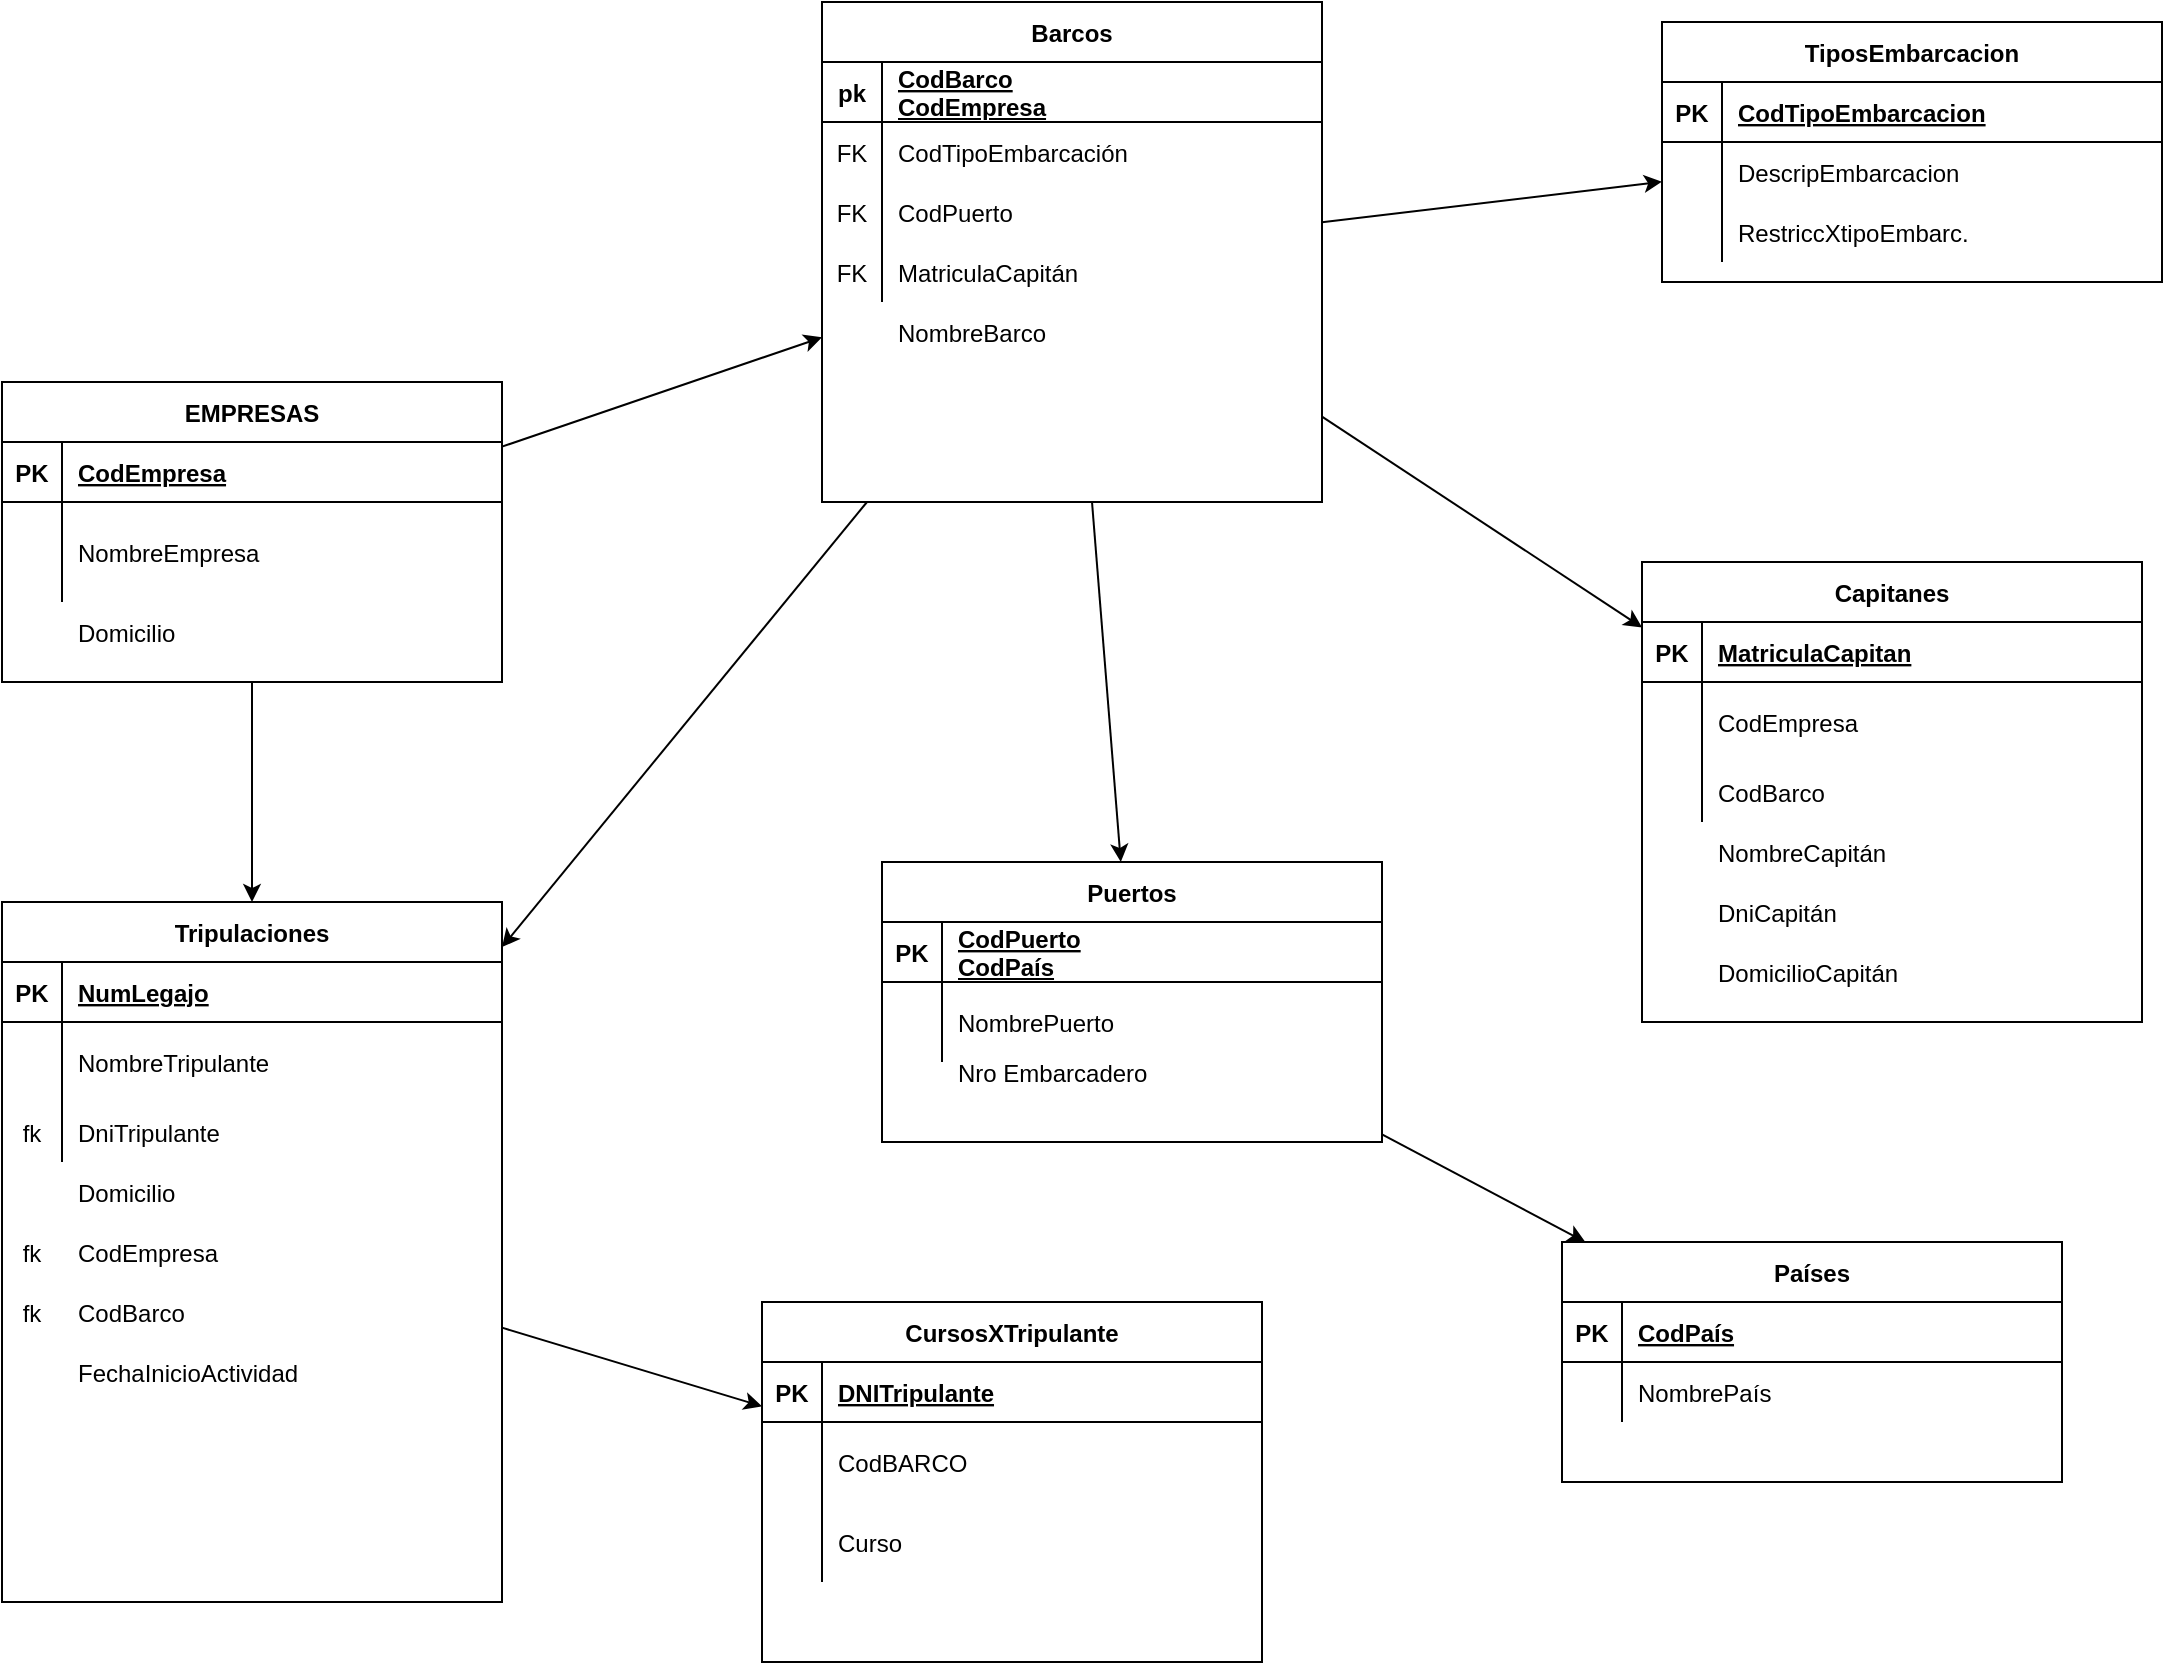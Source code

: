 <mxfile version="14.6.0" type="github">
  <diagram id="R2lEEEUBdFMjLlhIrx00" name="Page-1">
    <mxGraphModel dx="1279" dy="891" grid="1" gridSize="10" guides="1" tooltips="1" connect="1" arrows="1" fold="1" page="1" pageScale="1" pageWidth="850" pageHeight="1100" math="0" shadow="0" extFonts="Permanent Marker^https://fonts.googleapis.com/css?family=Permanent+Marker">
      <root>
        <mxCell id="0" />
        <mxCell id="1" parent="0" />
        <mxCell id="C-vyLk0tnHw3VtMMgP7b-2" value="Barcos" style="shape=table;startSize=30;container=1;collapsible=1;childLayout=tableLayout;fixedRows=1;rowLines=0;fontStyle=1;align=center;resizeLast=1;" parent="1" vertex="1">
          <mxGeometry x="500" width="250" height="250" as="geometry" />
        </mxCell>
        <mxCell id="C-vyLk0tnHw3VtMMgP7b-3" value="" style="shape=partialRectangle;collapsible=0;dropTarget=0;pointerEvents=0;fillColor=none;points=[[0,0.5],[1,0.5]];portConstraint=eastwest;top=0;left=0;right=0;bottom=1;" parent="C-vyLk0tnHw3VtMMgP7b-2" vertex="1">
          <mxGeometry y="30" width="250" height="30" as="geometry" />
        </mxCell>
        <mxCell id="C-vyLk0tnHw3VtMMgP7b-4" value="pk" style="shape=partialRectangle;overflow=hidden;connectable=0;fillColor=none;top=0;left=0;bottom=0;right=0;fontStyle=1;" parent="C-vyLk0tnHw3VtMMgP7b-3" vertex="1">
          <mxGeometry width="30" height="30" as="geometry" />
        </mxCell>
        <mxCell id="C-vyLk0tnHw3VtMMgP7b-5" value="CodBarco&#xa;CodEmpresa" style="shape=partialRectangle;overflow=hidden;connectable=0;fillColor=none;top=0;left=0;bottom=0;right=0;align=left;spacingLeft=6;fontStyle=5;" parent="C-vyLk0tnHw3VtMMgP7b-3" vertex="1">
          <mxGeometry x="30" width="220" height="30" as="geometry" />
        </mxCell>
        <mxCell id="C-vyLk0tnHw3VtMMgP7b-6" value="" style="shape=partialRectangle;collapsible=0;dropTarget=0;pointerEvents=0;fillColor=none;points=[[0,0.5],[1,0.5]];portConstraint=eastwest;top=0;left=0;right=0;bottom=0;" parent="C-vyLk0tnHw3VtMMgP7b-2" vertex="1">
          <mxGeometry y="60" width="250" height="30" as="geometry" />
        </mxCell>
        <mxCell id="C-vyLk0tnHw3VtMMgP7b-7" value="FK" style="shape=partialRectangle;overflow=hidden;connectable=0;fillColor=none;top=0;left=0;bottom=0;right=0;" parent="C-vyLk0tnHw3VtMMgP7b-6" vertex="1">
          <mxGeometry width="30" height="30" as="geometry" />
        </mxCell>
        <mxCell id="C-vyLk0tnHw3VtMMgP7b-8" value="CodTipoEmbarcación" style="shape=partialRectangle;overflow=hidden;connectable=0;fillColor=none;top=0;left=0;bottom=0;right=0;align=left;spacingLeft=6;" parent="C-vyLk0tnHw3VtMMgP7b-6" vertex="1">
          <mxGeometry x="30" width="220" height="30" as="geometry" />
        </mxCell>
        <mxCell id="C-vyLk0tnHw3VtMMgP7b-9" value="" style="shape=partialRectangle;collapsible=0;dropTarget=0;pointerEvents=0;fillColor=none;points=[[0,0.5],[1,0.5]];portConstraint=eastwest;top=0;left=0;right=0;bottom=0;" parent="C-vyLk0tnHw3VtMMgP7b-2" vertex="1">
          <mxGeometry y="90" width="250" height="30" as="geometry" />
        </mxCell>
        <mxCell id="C-vyLk0tnHw3VtMMgP7b-10" value="FK" style="shape=partialRectangle;overflow=hidden;connectable=0;fillColor=none;top=0;left=0;bottom=0;right=0;" parent="C-vyLk0tnHw3VtMMgP7b-9" vertex="1">
          <mxGeometry width="30" height="30" as="geometry" />
        </mxCell>
        <mxCell id="C-vyLk0tnHw3VtMMgP7b-11" value="CodPuerto" style="shape=partialRectangle;overflow=hidden;connectable=0;fillColor=none;top=0;left=0;bottom=0;right=0;align=left;spacingLeft=6;" parent="C-vyLk0tnHw3VtMMgP7b-9" vertex="1">
          <mxGeometry x="30" width="220" height="30" as="geometry" />
        </mxCell>
        <mxCell id="wZQ4Hzn-mDqNqTVkrG2B-125" value="" style="shape=partialRectangle;collapsible=0;dropTarget=0;pointerEvents=0;fillColor=none;points=[[0,0.5],[1,0.5]];portConstraint=eastwest;top=0;left=0;right=0;bottom=0;" vertex="1" parent="C-vyLk0tnHw3VtMMgP7b-2">
          <mxGeometry y="120" width="250" height="30" as="geometry" />
        </mxCell>
        <mxCell id="wZQ4Hzn-mDqNqTVkrG2B-126" value="FK" style="shape=partialRectangle;overflow=hidden;connectable=0;fillColor=none;top=0;left=0;bottom=0;right=0;" vertex="1" parent="wZQ4Hzn-mDqNqTVkrG2B-125">
          <mxGeometry width="30" height="30" as="geometry" />
        </mxCell>
        <mxCell id="wZQ4Hzn-mDqNqTVkrG2B-127" value="MatriculaCapitán" style="shape=partialRectangle;overflow=hidden;connectable=0;fillColor=none;top=0;left=0;bottom=0;right=0;align=left;spacingLeft=6;" vertex="1" parent="wZQ4Hzn-mDqNqTVkrG2B-125">
          <mxGeometry x="30" width="220" height="30" as="geometry" />
        </mxCell>
        <mxCell id="C-vyLk0tnHw3VtMMgP7b-13" value="TiposEmbarcacion" style="shape=table;startSize=30;container=1;collapsible=1;childLayout=tableLayout;fixedRows=1;rowLines=0;fontStyle=1;align=center;resizeLast=1;" parent="1" vertex="1">
          <mxGeometry x="920" y="10" width="250" height="130" as="geometry" />
        </mxCell>
        <mxCell id="C-vyLk0tnHw3VtMMgP7b-14" value="" style="shape=partialRectangle;collapsible=0;dropTarget=0;pointerEvents=0;fillColor=none;points=[[0,0.5],[1,0.5]];portConstraint=eastwest;top=0;left=0;right=0;bottom=1;" parent="C-vyLk0tnHw3VtMMgP7b-13" vertex="1">
          <mxGeometry y="30" width="250" height="30" as="geometry" />
        </mxCell>
        <mxCell id="C-vyLk0tnHw3VtMMgP7b-15" value="PK" style="shape=partialRectangle;overflow=hidden;connectable=0;fillColor=none;top=0;left=0;bottom=0;right=0;fontStyle=1;" parent="C-vyLk0tnHw3VtMMgP7b-14" vertex="1">
          <mxGeometry width="30" height="30" as="geometry" />
        </mxCell>
        <mxCell id="C-vyLk0tnHw3VtMMgP7b-16" value="CodTipoEmbarcacion" style="shape=partialRectangle;overflow=hidden;connectable=0;fillColor=none;top=0;left=0;bottom=0;right=0;align=left;spacingLeft=6;fontStyle=5;" parent="C-vyLk0tnHw3VtMMgP7b-14" vertex="1">
          <mxGeometry x="30" width="220" height="30" as="geometry" />
        </mxCell>
        <mxCell id="C-vyLk0tnHw3VtMMgP7b-17" value="" style="shape=partialRectangle;collapsible=0;dropTarget=0;pointerEvents=0;fillColor=none;points=[[0,0.5],[1,0.5]];portConstraint=eastwest;top=0;left=0;right=0;bottom=0;" parent="C-vyLk0tnHw3VtMMgP7b-13" vertex="1">
          <mxGeometry y="60" width="250" height="30" as="geometry" />
        </mxCell>
        <mxCell id="C-vyLk0tnHw3VtMMgP7b-18" value="" style="shape=partialRectangle;overflow=hidden;connectable=0;fillColor=none;top=0;left=0;bottom=0;right=0;" parent="C-vyLk0tnHw3VtMMgP7b-17" vertex="1">
          <mxGeometry width="30" height="30" as="geometry" />
        </mxCell>
        <mxCell id="C-vyLk0tnHw3VtMMgP7b-19" value="DescripEmbarcacion" style="shape=partialRectangle;overflow=hidden;connectable=0;fillColor=none;top=0;left=0;bottom=0;right=0;align=left;spacingLeft=6;" parent="C-vyLk0tnHw3VtMMgP7b-17" vertex="1">
          <mxGeometry x="30" width="220" height="30" as="geometry" />
        </mxCell>
        <mxCell id="C-vyLk0tnHw3VtMMgP7b-20" value="" style="shape=partialRectangle;collapsible=0;dropTarget=0;pointerEvents=0;fillColor=none;points=[[0,0.5],[1,0.5]];portConstraint=eastwest;top=0;left=0;right=0;bottom=0;" parent="C-vyLk0tnHw3VtMMgP7b-13" vertex="1">
          <mxGeometry y="90" width="250" height="30" as="geometry" />
        </mxCell>
        <mxCell id="C-vyLk0tnHw3VtMMgP7b-21" value="" style="shape=partialRectangle;overflow=hidden;connectable=0;fillColor=none;top=0;left=0;bottom=0;right=0;" parent="C-vyLk0tnHw3VtMMgP7b-20" vertex="1">
          <mxGeometry width="30" height="30" as="geometry" />
        </mxCell>
        <mxCell id="C-vyLk0tnHw3VtMMgP7b-22" value="RestriccXtipoEmbarc." style="shape=partialRectangle;overflow=hidden;connectable=0;fillColor=none;top=0;left=0;bottom=0;right=0;align=left;spacingLeft=6;" parent="C-vyLk0tnHw3VtMMgP7b-20" vertex="1">
          <mxGeometry x="30" width="220" height="30" as="geometry" />
        </mxCell>
        <mxCell id="C-vyLk0tnHw3VtMMgP7b-23" value="EMPRESAS" style="shape=table;startSize=30;container=1;collapsible=1;childLayout=tableLayout;fixedRows=1;rowLines=0;fontStyle=1;align=center;resizeLast=1;" parent="1" vertex="1">
          <mxGeometry x="90" y="190" width="250" height="150" as="geometry" />
        </mxCell>
        <mxCell id="C-vyLk0tnHw3VtMMgP7b-24" value="" style="shape=partialRectangle;collapsible=0;dropTarget=0;pointerEvents=0;fillColor=none;points=[[0,0.5],[1,0.5]];portConstraint=eastwest;top=0;left=0;right=0;bottom=1;" parent="C-vyLk0tnHw3VtMMgP7b-23" vertex="1">
          <mxGeometry y="30" width="250" height="30" as="geometry" />
        </mxCell>
        <mxCell id="C-vyLk0tnHw3VtMMgP7b-25" value="PK" style="shape=partialRectangle;overflow=hidden;connectable=0;fillColor=none;top=0;left=0;bottom=0;right=0;fontStyle=1;" parent="C-vyLk0tnHw3VtMMgP7b-24" vertex="1">
          <mxGeometry width="30" height="30" as="geometry" />
        </mxCell>
        <mxCell id="C-vyLk0tnHw3VtMMgP7b-26" value="CodEmpresa" style="shape=partialRectangle;overflow=hidden;connectable=0;fillColor=none;top=0;left=0;bottom=0;right=0;align=left;spacingLeft=6;fontStyle=5;" parent="C-vyLk0tnHw3VtMMgP7b-24" vertex="1">
          <mxGeometry x="30" width="220" height="30" as="geometry" />
        </mxCell>
        <mxCell id="C-vyLk0tnHw3VtMMgP7b-27" value="" style="shape=partialRectangle;collapsible=0;dropTarget=0;pointerEvents=0;fillColor=none;points=[[0,0.5],[1,0.5]];portConstraint=eastwest;top=0;left=0;right=0;bottom=0;" parent="C-vyLk0tnHw3VtMMgP7b-23" vertex="1">
          <mxGeometry y="60" width="250" height="50" as="geometry" />
        </mxCell>
        <mxCell id="C-vyLk0tnHw3VtMMgP7b-28" value="" style="shape=partialRectangle;overflow=hidden;connectable=0;fillColor=none;top=0;left=0;bottom=0;right=0;" parent="C-vyLk0tnHw3VtMMgP7b-27" vertex="1">
          <mxGeometry width="30" height="50" as="geometry" />
        </mxCell>
        <mxCell id="C-vyLk0tnHw3VtMMgP7b-29" value="NombreEmpresa" style="shape=partialRectangle;overflow=hidden;connectable=0;fillColor=none;top=0;left=0;bottom=0;right=0;align=left;spacingLeft=6;" parent="C-vyLk0tnHw3VtMMgP7b-27" vertex="1">
          <mxGeometry x="30" width="220" height="50" as="geometry" />
        </mxCell>
        <mxCell id="wZQ4Hzn-mDqNqTVkrG2B-1" value="Domicilio" style="shape=partialRectangle;overflow=hidden;connectable=0;fillColor=none;top=0;left=0;bottom=0;right=0;align=left;spacingLeft=6;" vertex="1" parent="1">
          <mxGeometry x="120" y="290" width="220" height="50" as="geometry" />
        </mxCell>
        <mxCell id="wZQ4Hzn-mDqNqTVkrG2B-12" value="NombreBarco" style="shape=partialRectangle;overflow=hidden;connectable=0;fillColor=none;top=0;left=0;bottom=0;right=0;align=left;spacingLeft=6;" vertex="1" parent="1">
          <mxGeometry x="530" y="150" width="220" height="30" as="geometry" />
        </mxCell>
        <object label="Tripulaciones" Domicilio="" CodEmpresa="" CodBarco="" FechaInicioActividad="" id="wZQ4Hzn-mDqNqTVkrG2B-13">
          <mxCell style="shape=table;startSize=30;container=1;collapsible=1;childLayout=tableLayout;fixedRows=1;rowLines=0;fontStyle=1;align=center;resizeLast=1;" vertex="1" parent="1">
            <mxGeometry x="90" y="450" width="250" height="350" as="geometry" />
          </mxCell>
        </object>
        <mxCell id="wZQ4Hzn-mDqNqTVkrG2B-14" value="" style="shape=partialRectangle;collapsible=0;dropTarget=0;pointerEvents=0;fillColor=none;points=[[0,0.5],[1,0.5]];portConstraint=eastwest;top=0;left=0;right=0;bottom=1;" vertex="1" parent="wZQ4Hzn-mDqNqTVkrG2B-13">
          <mxGeometry y="30" width="250" height="30" as="geometry" />
        </mxCell>
        <mxCell id="wZQ4Hzn-mDqNqTVkrG2B-15" value="PK" style="shape=partialRectangle;overflow=hidden;connectable=0;fillColor=none;top=0;left=0;bottom=0;right=0;fontStyle=1;" vertex="1" parent="wZQ4Hzn-mDqNqTVkrG2B-14">
          <mxGeometry width="30" height="30" as="geometry" />
        </mxCell>
        <mxCell id="wZQ4Hzn-mDqNqTVkrG2B-16" value="NumLegajo" style="shape=partialRectangle;overflow=hidden;connectable=0;fillColor=none;top=0;left=0;bottom=0;right=0;align=left;spacingLeft=6;fontStyle=5;" vertex="1" parent="wZQ4Hzn-mDqNqTVkrG2B-14">
          <mxGeometry x="30" width="220" height="30" as="geometry" />
        </mxCell>
        <mxCell id="wZQ4Hzn-mDqNqTVkrG2B-17" value="" style="shape=partialRectangle;collapsible=0;dropTarget=0;pointerEvents=0;fillColor=none;points=[[0,0.5],[1,0.5]];portConstraint=eastwest;top=0;left=0;right=0;bottom=0;" vertex="1" parent="wZQ4Hzn-mDqNqTVkrG2B-13">
          <mxGeometry y="60" width="250" height="40" as="geometry" />
        </mxCell>
        <mxCell id="wZQ4Hzn-mDqNqTVkrG2B-18" value="" style="shape=partialRectangle;overflow=hidden;connectable=0;fillColor=none;top=0;left=0;bottom=0;right=0;" vertex="1" parent="wZQ4Hzn-mDqNqTVkrG2B-17">
          <mxGeometry width="30" height="40" as="geometry" />
        </mxCell>
        <mxCell id="wZQ4Hzn-mDqNqTVkrG2B-19" value="NombreTripulante" style="shape=partialRectangle;overflow=hidden;connectable=0;fillColor=none;top=0;left=0;bottom=0;right=0;align=left;spacingLeft=6;" vertex="1" parent="wZQ4Hzn-mDqNqTVkrG2B-17">
          <mxGeometry x="30" width="220" height="40" as="geometry" />
        </mxCell>
        <mxCell id="wZQ4Hzn-mDqNqTVkrG2B-20" value="" style="shape=partialRectangle;collapsible=0;dropTarget=0;pointerEvents=0;fillColor=none;points=[[0,0.5],[1,0.5]];portConstraint=eastwest;top=0;left=0;right=0;bottom=0;" vertex="1" parent="wZQ4Hzn-mDqNqTVkrG2B-13">
          <mxGeometry y="100" width="250" height="30" as="geometry" />
        </mxCell>
        <mxCell id="wZQ4Hzn-mDqNqTVkrG2B-21" value="fk" style="shape=partialRectangle;overflow=hidden;connectable=0;fillColor=none;top=0;left=0;bottom=0;right=0;" vertex="1" parent="wZQ4Hzn-mDqNqTVkrG2B-20">
          <mxGeometry width="30" height="30" as="geometry" />
        </mxCell>
        <mxCell id="wZQ4Hzn-mDqNqTVkrG2B-22" value="DniTripulante" style="shape=partialRectangle;overflow=hidden;connectable=0;fillColor=none;top=0;left=0;bottom=0;right=0;align=left;spacingLeft=6;" vertex="1" parent="wZQ4Hzn-mDqNqTVkrG2B-20">
          <mxGeometry x="30" width="220" height="30" as="geometry" />
        </mxCell>
        <mxCell id="wZQ4Hzn-mDqNqTVkrG2B-39" value="" style="shape=partialRectangle;collapsible=0;dropTarget=0;pointerEvents=0;fillColor=none;points=[[0,0.5],[1,0.5]];portConstraint=eastwest;top=0;left=0;right=0;bottom=0;" vertex="1" parent="1">
          <mxGeometry x="90" y="580" width="250" height="30" as="geometry" />
        </mxCell>
        <mxCell id="wZQ4Hzn-mDqNqTVkrG2B-40" value="" style="shape=partialRectangle;overflow=hidden;connectable=0;fillColor=none;top=0;left=0;bottom=0;right=0;" vertex="1" parent="wZQ4Hzn-mDqNqTVkrG2B-39">
          <mxGeometry width="30" height="30" as="geometry" />
        </mxCell>
        <mxCell id="wZQ4Hzn-mDqNqTVkrG2B-41" value="Domicilio" style="shape=partialRectangle;overflow=hidden;connectable=0;fillColor=none;top=0;left=0;bottom=0;right=0;align=left;spacingLeft=6;" vertex="1" parent="wZQ4Hzn-mDqNqTVkrG2B-39">
          <mxGeometry x="30" width="220" height="30" as="geometry" />
        </mxCell>
        <mxCell id="wZQ4Hzn-mDqNqTVkrG2B-42" value="" style="shape=partialRectangle;collapsible=0;dropTarget=0;pointerEvents=0;fillColor=none;points=[[0,0.5],[1,0.5]];portConstraint=eastwest;top=0;left=0;right=0;bottom=0;" vertex="1" parent="1">
          <mxGeometry x="90" y="610" width="250" height="30" as="geometry" />
        </mxCell>
        <mxCell id="wZQ4Hzn-mDqNqTVkrG2B-43" value="fk" style="shape=partialRectangle;overflow=hidden;connectable=0;fillColor=none;top=0;left=0;bottom=0;right=0;" vertex="1" parent="wZQ4Hzn-mDqNqTVkrG2B-42">
          <mxGeometry width="30" height="30" as="geometry" />
        </mxCell>
        <mxCell id="wZQ4Hzn-mDqNqTVkrG2B-44" value="CodEmpresa" style="shape=partialRectangle;overflow=hidden;connectable=0;fillColor=none;top=0;left=0;bottom=0;right=0;align=left;spacingLeft=6;" vertex="1" parent="wZQ4Hzn-mDqNqTVkrG2B-42">
          <mxGeometry x="30" width="220" height="30" as="geometry" />
        </mxCell>
        <mxCell id="wZQ4Hzn-mDqNqTVkrG2B-45" value="" style="shape=partialRectangle;collapsible=0;dropTarget=0;pointerEvents=0;fillColor=none;points=[[0,0.5],[1,0.5]];portConstraint=eastwest;top=0;left=0;right=0;bottom=0;" vertex="1" parent="1">
          <mxGeometry x="90" y="640" width="250" height="30" as="geometry" />
        </mxCell>
        <mxCell id="wZQ4Hzn-mDqNqTVkrG2B-46" value="fk" style="shape=partialRectangle;overflow=hidden;connectable=0;fillColor=none;top=0;left=0;bottom=0;right=0;" vertex="1" parent="wZQ4Hzn-mDqNqTVkrG2B-45">
          <mxGeometry width="30" height="30" as="geometry" />
        </mxCell>
        <mxCell id="wZQ4Hzn-mDqNqTVkrG2B-47" value="CodBarco" style="shape=partialRectangle;overflow=hidden;connectable=0;fillColor=none;top=0;left=0;bottom=0;right=0;align=left;spacingLeft=6;" vertex="1" parent="wZQ4Hzn-mDqNqTVkrG2B-45">
          <mxGeometry x="30" width="220" height="30" as="geometry" />
        </mxCell>
        <mxCell id="wZQ4Hzn-mDqNqTVkrG2B-48" value="" style="shape=partialRectangle;collapsible=0;dropTarget=0;pointerEvents=0;fillColor=none;points=[[0,0.5],[1,0.5]];portConstraint=eastwest;top=0;left=0;right=0;bottom=0;" vertex="1" parent="1">
          <mxGeometry x="90" y="670" width="250" height="30" as="geometry" />
        </mxCell>
        <mxCell id="wZQ4Hzn-mDqNqTVkrG2B-49" value="" style="shape=partialRectangle;overflow=hidden;connectable=0;fillColor=none;top=0;left=0;bottom=0;right=0;" vertex="1" parent="wZQ4Hzn-mDqNqTVkrG2B-48">
          <mxGeometry width="30" height="30" as="geometry" />
        </mxCell>
        <mxCell id="wZQ4Hzn-mDqNqTVkrG2B-50" value="FechaInicioActividad" style="shape=partialRectangle;overflow=hidden;connectable=0;fillColor=none;top=0;left=0;bottom=0;right=0;align=left;spacingLeft=6;" vertex="1" parent="wZQ4Hzn-mDqNqTVkrG2B-48">
          <mxGeometry x="30" width="220" height="30" as="geometry" />
        </mxCell>
        <object label="Capitanes" Domicilio="" CodEmpresa="" CodBarco="" FechaInicioActividad="" id="wZQ4Hzn-mDqNqTVkrG2B-51">
          <mxCell style="shape=table;startSize=30;container=1;collapsible=1;childLayout=tableLayout;fixedRows=1;rowLines=0;fontStyle=1;align=center;resizeLast=1;" vertex="1" parent="1">
            <mxGeometry x="910" y="280" width="250" height="230" as="geometry" />
          </mxCell>
        </object>
        <mxCell id="wZQ4Hzn-mDqNqTVkrG2B-52" value="" style="shape=partialRectangle;collapsible=0;dropTarget=0;pointerEvents=0;fillColor=none;points=[[0,0.5],[1,0.5]];portConstraint=eastwest;top=0;left=0;right=0;bottom=1;" vertex="1" parent="wZQ4Hzn-mDqNqTVkrG2B-51">
          <mxGeometry y="30" width="250" height="30" as="geometry" />
        </mxCell>
        <mxCell id="wZQ4Hzn-mDqNqTVkrG2B-53" value="PK" style="shape=partialRectangle;overflow=hidden;connectable=0;fillColor=none;top=0;left=0;bottom=0;right=0;fontStyle=1;" vertex="1" parent="wZQ4Hzn-mDqNqTVkrG2B-52">
          <mxGeometry width="30" height="30" as="geometry" />
        </mxCell>
        <mxCell id="wZQ4Hzn-mDqNqTVkrG2B-54" value="MatriculaCapitan" style="shape=partialRectangle;overflow=hidden;connectable=0;fillColor=none;top=0;left=0;bottom=0;right=0;align=left;spacingLeft=6;fontStyle=5;" vertex="1" parent="wZQ4Hzn-mDqNqTVkrG2B-52">
          <mxGeometry x="30" width="220" height="30" as="geometry" />
        </mxCell>
        <mxCell id="wZQ4Hzn-mDqNqTVkrG2B-55" value="" style="shape=partialRectangle;collapsible=0;dropTarget=0;pointerEvents=0;fillColor=none;points=[[0,0.5],[1,0.5]];portConstraint=eastwest;top=0;left=0;right=0;bottom=0;" vertex="1" parent="wZQ4Hzn-mDqNqTVkrG2B-51">
          <mxGeometry y="60" width="250" height="40" as="geometry" />
        </mxCell>
        <mxCell id="wZQ4Hzn-mDqNqTVkrG2B-56" value="" style="shape=partialRectangle;overflow=hidden;connectable=0;fillColor=none;top=0;left=0;bottom=0;right=0;" vertex="1" parent="wZQ4Hzn-mDqNqTVkrG2B-55">
          <mxGeometry width="30" height="40" as="geometry" />
        </mxCell>
        <mxCell id="wZQ4Hzn-mDqNqTVkrG2B-57" value="CodEmpresa" style="shape=partialRectangle;overflow=hidden;connectable=0;fillColor=none;top=0;left=0;bottom=0;right=0;align=left;spacingLeft=6;" vertex="1" parent="wZQ4Hzn-mDqNqTVkrG2B-55">
          <mxGeometry x="30" width="220" height="40" as="geometry" />
        </mxCell>
        <mxCell id="wZQ4Hzn-mDqNqTVkrG2B-58" value="" style="shape=partialRectangle;collapsible=0;dropTarget=0;pointerEvents=0;fillColor=none;points=[[0,0.5],[1,0.5]];portConstraint=eastwest;top=0;left=0;right=0;bottom=0;" vertex="1" parent="wZQ4Hzn-mDqNqTVkrG2B-51">
          <mxGeometry y="100" width="250" height="30" as="geometry" />
        </mxCell>
        <mxCell id="wZQ4Hzn-mDqNqTVkrG2B-59" value="" style="shape=partialRectangle;overflow=hidden;connectable=0;fillColor=none;top=0;left=0;bottom=0;right=0;" vertex="1" parent="wZQ4Hzn-mDqNqTVkrG2B-58">
          <mxGeometry width="30" height="30" as="geometry" />
        </mxCell>
        <mxCell id="wZQ4Hzn-mDqNqTVkrG2B-60" value="CodBarco" style="shape=partialRectangle;overflow=hidden;connectable=0;fillColor=none;top=0;left=0;bottom=0;right=0;align=left;spacingLeft=6;" vertex="1" parent="wZQ4Hzn-mDqNqTVkrG2B-58">
          <mxGeometry x="30" width="220" height="30" as="geometry" />
        </mxCell>
        <object label="Puertos" Domicilio="" CodEmpresa="" CodBarco="" FechaInicioActividad="" id="wZQ4Hzn-mDqNqTVkrG2B-61">
          <mxCell style="shape=table;startSize=30;container=1;collapsible=1;childLayout=tableLayout;fixedRows=1;rowLines=0;fontStyle=1;align=center;resizeLast=1;" vertex="1" parent="1">
            <mxGeometry x="530" y="430" width="250" height="140" as="geometry" />
          </mxCell>
        </object>
        <mxCell id="wZQ4Hzn-mDqNqTVkrG2B-62" value="" style="shape=partialRectangle;collapsible=0;dropTarget=0;pointerEvents=0;fillColor=none;points=[[0,0.5],[1,0.5]];portConstraint=eastwest;top=0;left=0;right=0;bottom=1;" vertex="1" parent="wZQ4Hzn-mDqNqTVkrG2B-61">
          <mxGeometry y="30" width="250" height="30" as="geometry" />
        </mxCell>
        <mxCell id="wZQ4Hzn-mDqNqTVkrG2B-63" value="PK" style="shape=partialRectangle;overflow=hidden;connectable=0;fillColor=none;top=0;left=0;bottom=0;right=0;fontStyle=1;" vertex="1" parent="wZQ4Hzn-mDqNqTVkrG2B-62">
          <mxGeometry width="30" height="30" as="geometry" />
        </mxCell>
        <mxCell id="wZQ4Hzn-mDqNqTVkrG2B-64" value="CodPuerto&#xa;CodPaís" style="shape=partialRectangle;overflow=hidden;connectable=0;fillColor=none;top=0;left=0;bottom=0;right=0;align=left;spacingLeft=6;fontStyle=5;" vertex="1" parent="wZQ4Hzn-mDqNqTVkrG2B-62">
          <mxGeometry x="30" width="220" height="30" as="geometry" />
        </mxCell>
        <mxCell id="wZQ4Hzn-mDqNqTVkrG2B-65" value="" style="shape=partialRectangle;collapsible=0;dropTarget=0;pointerEvents=0;fillColor=none;points=[[0,0.5],[1,0.5]];portConstraint=eastwest;top=0;left=0;right=0;bottom=0;" vertex="1" parent="wZQ4Hzn-mDqNqTVkrG2B-61">
          <mxGeometry y="60" width="250" height="40" as="geometry" />
        </mxCell>
        <mxCell id="wZQ4Hzn-mDqNqTVkrG2B-66" value="" style="shape=partialRectangle;overflow=hidden;connectable=0;fillColor=none;top=0;left=0;bottom=0;right=0;" vertex="1" parent="wZQ4Hzn-mDqNqTVkrG2B-65">
          <mxGeometry width="30" height="40" as="geometry" />
        </mxCell>
        <mxCell id="wZQ4Hzn-mDqNqTVkrG2B-67" value="NombrePuerto" style="shape=partialRectangle;overflow=hidden;connectable=0;fillColor=none;top=0;left=0;bottom=0;right=0;align=left;spacingLeft=6;" vertex="1" parent="wZQ4Hzn-mDqNqTVkrG2B-65">
          <mxGeometry x="30" width="220" height="40" as="geometry" />
        </mxCell>
        <object label="Países" Domicilio="" CodEmpresa="" CodBarco="" FechaInicioActividad="" id="wZQ4Hzn-mDqNqTVkrG2B-71">
          <mxCell style="shape=table;startSize=30;container=1;collapsible=1;childLayout=tableLayout;fixedRows=1;rowLines=0;fontStyle=1;align=center;resizeLast=1;" vertex="1" parent="1">
            <mxGeometry x="870" y="620" width="250" height="120" as="geometry" />
          </mxCell>
        </object>
        <mxCell id="wZQ4Hzn-mDqNqTVkrG2B-72" value="" style="shape=partialRectangle;collapsible=0;dropTarget=0;pointerEvents=0;fillColor=none;points=[[0,0.5],[1,0.5]];portConstraint=eastwest;top=0;left=0;right=0;bottom=1;" vertex="1" parent="wZQ4Hzn-mDqNqTVkrG2B-71">
          <mxGeometry y="30" width="250" height="30" as="geometry" />
        </mxCell>
        <mxCell id="wZQ4Hzn-mDqNqTVkrG2B-73" value="PK" style="shape=partialRectangle;overflow=hidden;connectable=0;fillColor=none;top=0;left=0;bottom=0;right=0;fontStyle=1;" vertex="1" parent="wZQ4Hzn-mDqNqTVkrG2B-72">
          <mxGeometry width="30" height="30" as="geometry" />
        </mxCell>
        <mxCell id="wZQ4Hzn-mDqNqTVkrG2B-74" value="CodPaís" style="shape=partialRectangle;overflow=hidden;connectable=0;fillColor=none;top=0;left=0;bottom=0;right=0;align=left;spacingLeft=6;fontStyle=5;" vertex="1" parent="wZQ4Hzn-mDqNqTVkrG2B-72">
          <mxGeometry x="30" width="220" height="30" as="geometry" />
        </mxCell>
        <mxCell id="wZQ4Hzn-mDqNqTVkrG2B-78" value="" style="shape=partialRectangle;collapsible=0;dropTarget=0;pointerEvents=0;fillColor=none;points=[[0,0.5],[1,0.5]];portConstraint=eastwest;top=0;left=0;right=0;bottom=0;" vertex="1" parent="wZQ4Hzn-mDqNqTVkrG2B-71">
          <mxGeometry y="60" width="250" height="30" as="geometry" />
        </mxCell>
        <mxCell id="wZQ4Hzn-mDqNqTVkrG2B-79" value="" style="shape=partialRectangle;overflow=hidden;connectable=0;fillColor=none;top=0;left=0;bottom=0;right=0;" vertex="1" parent="wZQ4Hzn-mDqNqTVkrG2B-78">
          <mxGeometry width="30" height="30" as="geometry" />
        </mxCell>
        <mxCell id="wZQ4Hzn-mDqNqTVkrG2B-80" value="NombrePaís" style="shape=partialRectangle;overflow=hidden;connectable=0;fillColor=none;top=0;left=0;bottom=0;right=0;align=left;spacingLeft=6;" vertex="1" parent="wZQ4Hzn-mDqNqTVkrG2B-78">
          <mxGeometry x="30" width="220" height="30" as="geometry" />
        </mxCell>
        <mxCell id="wZQ4Hzn-mDqNqTVkrG2B-93" value="" style="shape=partialRectangle;collapsible=0;dropTarget=0;pointerEvents=0;fillColor=none;points=[[0,0.5],[1,0.5]];portConstraint=eastwest;top=0;left=0;right=0;bottom=0;" vertex="1" parent="1">
          <mxGeometry x="530" y="520" width="250" height="30" as="geometry" />
        </mxCell>
        <mxCell id="wZQ4Hzn-mDqNqTVkrG2B-94" value="" style="shape=partialRectangle;overflow=hidden;connectable=0;fillColor=none;top=0;left=0;bottom=0;right=0;" vertex="1" parent="wZQ4Hzn-mDqNqTVkrG2B-93">
          <mxGeometry width="30" height="30" as="geometry" />
        </mxCell>
        <mxCell id="wZQ4Hzn-mDqNqTVkrG2B-95" value="Nro Embarcadero" style="shape=partialRectangle;overflow=hidden;connectable=0;fillColor=none;top=0;left=0;bottom=0;right=0;align=left;spacingLeft=6;" vertex="1" parent="wZQ4Hzn-mDqNqTVkrG2B-93">
          <mxGeometry x="30" width="220" height="30" as="geometry" />
        </mxCell>
        <mxCell id="wZQ4Hzn-mDqNqTVkrG2B-96" value="" style="shape=partialRectangle;collapsible=0;dropTarget=0;pointerEvents=0;fillColor=none;points=[[0,0.5],[1,0.5]];portConstraint=eastwest;top=0;left=0;right=0;bottom=0;" vertex="1" parent="1">
          <mxGeometry x="910" y="410" width="250" height="30" as="geometry" />
        </mxCell>
        <mxCell id="wZQ4Hzn-mDqNqTVkrG2B-97" value="" style="shape=partialRectangle;overflow=hidden;connectable=0;fillColor=none;top=0;left=0;bottom=0;right=0;" vertex="1" parent="wZQ4Hzn-mDqNqTVkrG2B-96">
          <mxGeometry width="30" height="30" as="geometry" />
        </mxCell>
        <mxCell id="wZQ4Hzn-mDqNqTVkrG2B-98" value="NombreCapitán" style="shape=partialRectangle;overflow=hidden;connectable=0;fillColor=none;top=0;left=0;bottom=0;right=0;align=left;spacingLeft=6;" vertex="1" parent="wZQ4Hzn-mDqNqTVkrG2B-96">
          <mxGeometry x="30" width="220" height="30" as="geometry" />
        </mxCell>
        <mxCell id="wZQ4Hzn-mDqNqTVkrG2B-99" value="" style="shape=partialRectangle;collapsible=0;dropTarget=0;pointerEvents=0;fillColor=none;points=[[0,0.5],[1,0.5]];portConstraint=eastwest;top=0;left=0;right=0;bottom=0;" vertex="1" parent="1">
          <mxGeometry x="910" y="440" width="250" height="30" as="geometry" />
        </mxCell>
        <mxCell id="wZQ4Hzn-mDqNqTVkrG2B-100" value="" style="shape=partialRectangle;overflow=hidden;connectable=0;fillColor=none;top=0;left=0;bottom=0;right=0;" vertex="1" parent="wZQ4Hzn-mDqNqTVkrG2B-99">
          <mxGeometry width="30" height="30" as="geometry" />
        </mxCell>
        <mxCell id="wZQ4Hzn-mDqNqTVkrG2B-101" value="DniCapitán" style="shape=partialRectangle;overflow=hidden;connectable=0;fillColor=none;top=0;left=0;bottom=0;right=0;align=left;spacingLeft=6;" vertex="1" parent="wZQ4Hzn-mDqNqTVkrG2B-99">
          <mxGeometry x="30" width="220" height="30" as="geometry" />
        </mxCell>
        <mxCell id="wZQ4Hzn-mDqNqTVkrG2B-102" value="" style="shape=partialRectangle;collapsible=0;dropTarget=0;pointerEvents=0;fillColor=none;points=[[0,0.5],[1,0.5]];portConstraint=eastwest;top=0;left=0;right=0;bottom=0;" vertex="1" parent="1">
          <mxGeometry x="910" y="470" width="250" height="30" as="geometry" />
        </mxCell>
        <mxCell id="wZQ4Hzn-mDqNqTVkrG2B-103" value="" style="shape=partialRectangle;overflow=hidden;connectable=0;fillColor=none;top=0;left=0;bottom=0;right=0;" vertex="1" parent="wZQ4Hzn-mDqNqTVkrG2B-102">
          <mxGeometry width="30" height="30" as="geometry" />
        </mxCell>
        <mxCell id="wZQ4Hzn-mDqNqTVkrG2B-104" value="DomicilioCapitán" style="shape=partialRectangle;overflow=hidden;connectable=0;fillColor=none;top=0;left=0;bottom=0;right=0;align=left;spacingLeft=6;" vertex="1" parent="wZQ4Hzn-mDqNqTVkrG2B-102">
          <mxGeometry x="30" width="220" height="30" as="geometry" />
        </mxCell>
        <object label="CursosXTripulante" Domicilio="" CodEmpresa="" CodBarco="" FechaInicioActividad="" id="wZQ4Hzn-mDqNqTVkrG2B-105">
          <mxCell style="shape=table;startSize=30;container=1;collapsible=1;childLayout=tableLayout;fixedRows=1;rowLines=0;fontStyle=1;align=center;resizeLast=1;" vertex="1" parent="1">
            <mxGeometry x="470" y="650" width="250" height="180" as="geometry" />
          </mxCell>
        </object>
        <mxCell id="wZQ4Hzn-mDqNqTVkrG2B-106" value="" style="shape=partialRectangle;collapsible=0;dropTarget=0;pointerEvents=0;fillColor=none;points=[[0,0.5],[1,0.5]];portConstraint=eastwest;top=0;left=0;right=0;bottom=1;" vertex="1" parent="wZQ4Hzn-mDqNqTVkrG2B-105">
          <mxGeometry y="30" width="250" height="30" as="geometry" />
        </mxCell>
        <mxCell id="wZQ4Hzn-mDqNqTVkrG2B-107" value="PK" style="shape=partialRectangle;overflow=hidden;connectable=0;fillColor=none;top=0;left=0;bottom=0;right=0;fontStyle=1;" vertex="1" parent="wZQ4Hzn-mDqNqTVkrG2B-106">
          <mxGeometry width="30" height="30" as="geometry" />
        </mxCell>
        <mxCell id="wZQ4Hzn-mDqNqTVkrG2B-108" value="DNITripulante" style="shape=partialRectangle;overflow=hidden;connectable=0;fillColor=none;top=0;left=0;bottom=0;right=0;align=left;spacingLeft=6;fontStyle=5;" vertex="1" parent="wZQ4Hzn-mDqNqTVkrG2B-106">
          <mxGeometry x="30" width="220" height="30" as="geometry" />
        </mxCell>
        <mxCell id="wZQ4Hzn-mDqNqTVkrG2B-109" value="" style="shape=partialRectangle;collapsible=0;dropTarget=0;pointerEvents=0;fillColor=none;points=[[0,0.5],[1,0.5]];portConstraint=eastwest;top=0;left=0;right=0;bottom=0;" vertex="1" parent="wZQ4Hzn-mDqNqTVkrG2B-105">
          <mxGeometry y="60" width="250" height="40" as="geometry" />
        </mxCell>
        <mxCell id="wZQ4Hzn-mDqNqTVkrG2B-110" value="" style="shape=partialRectangle;overflow=hidden;connectable=0;fillColor=none;top=0;left=0;bottom=0;right=0;" vertex="1" parent="wZQ4Hzn-mDqNqTVkrG2B-109">
          <mxGeometry width="30" height="40" as="geometry" />
        </mxCell>
        <mxCell id="wZQ4Hzn-mDqNqTVkrG2B-111" value="CodBARCO" style="shape=partialRectangle;overflow=hidden;connectable=0;fillColor=none;top=0;left=0;bottom=0;right=0;align=left;spacingLeft=6;" vertex="1" parent="wZQ4Hzn-mDqNqTVkrG2B-109">
          <mxGeometry x="30" width="220" height="40" as="geometry" />
        </mxCell>
        <mxCell id="wZQ4Hzn-mDqNqTVkrG2B-115" value="" style="shape=partialRectangle;collapsible=0;dropTarget=0;pointerEvents=0;fillColor=none;points=[[0,0.5],[1,0.5]];portConstraint=eastwest;top=0;left=0;right=0;bottom=0;" vertex="1" parent="wZQ4Hzn-mDqNqTVkrG2B-105">
          <mxGeometry y="100" width="250" height="40" as="geometry" />
        </mxCell>
        <mxCell id="wZQ4Hzn-mDqNqTVkrG2B-116" value="" style="shape=partialRectangle;overflow=hidden;connectable=0;fillColor=none;top=0;left=0;bottom=0;right=0;" vertex="1" parent="wZQ4Hzn-mDqNqTVkrG2B-115">
          <mxGeometry width="30" height="40" as="geometry" />
        </mxCell>
        <mxCell id="wZQ4Hzn-mDqNqTVkrG2B-117" value="Curso" style="shape=partialRectangle;overflow=hidden;connectable=0;fillColor=none;top=0;left=0;bottom=0;right=0;align=left;spacingLeft=6;" vertex="1" parent="wZQ4Hzn-mDqNqTVkrG2B-115">
          <mxGeometry x="30" width="220" height="40" as="geometry" />
        </mxCell>
        <mxCell id="wZQ4Hzn-mDqNqTVkrG2B-118" value="" style="endArrow=classic;html=1;" edge="1" parent="1" source="C-vyLk0tnHw3VtMMgP7b-23" target="C-vyLk0tnHw3VtMMgP7b-2">
          <mxGeometry width="50" height="50" relative="1" as="geometry">
            <mxPoint x="690" y="470" as="sourcePoint" />
            <mxPoint x="700" y="350" as="targetPoint" />
          </mxGeometry>
        </mxCell>
        <mxCell id="wZQ4Hzn-mDqNqTVkrG2B-119" value="" style="endArrow=classic;html=1;" edge="1" parent="1" source="C-vyLk0tnHw3VtMMgP7b-2" target="C-vyLk0tnHw3VtMMgP7b-13">
          <mxGeometry width="50" height="50" relative="1" as="geometry">
            <mxPoint x="770" y="120" as="sourcePoint" />
            <mxPoint x="890" y="50" as="targetPoint" />
          </mxGeometry>
        </mxCell>
        <mxCell id="wZQ4Hzn-mDqNqTVkrG2B-120" value="" style="endArrow=classic;html=1;" edge="1" parent="1" source="C-vyLk0tnHw3VtMMgP7b-23" target="wZQ4Hzn-mDqNqTVkrG2B-13">
          <mxGeometry width="50" height="50" relative="1" as="geometry">
            <mxPoint x="230" y="270" as="sourcePoint" />
            <mxPoint x="480" y="300" as="targetPoint" />
          </mxGeometry>
        </mxCell>
        <mxCell id="wZQ4Hzn-mDqNqTVkrG2B-121" value="" style="endArrow=classic;html=1;" edge="1" parent="1" source="C-vyLk0tnHw3VtMMgP7b-2" target="wZQ4Hzn-mDqNqTVkrG2B-61">
          <mxGeometry width="50" height="50" relative="1" as="geometry">
            <mxPoint x="530" y="390" as="sourcePoint" />
            <mxPoint x="650" y="320" as="targetPoint" />
          </mxGeometry>
        </mxCell>
        <mxCell id="wZQ4Hzn-mDqNqTVkrG2B-122" value="" style="endArrow=classic;html=1;" edge="1" parent="1" source="C-vyLk0tnHw3VtMMgP7b-2" target="wZQ4Hzn-mDqNqTVkrG2B-51">
          <mxGeometry width="50" height="50" relative="1" as="geometry">
            <mxPoint x="680" y="380" as="sourcePoint" />
            <mxPoint x="800" y="310" as="targetPoint" />
          </mxGeometry>
        </mxCell>
        <mxCell id="wZQ4Hzn-mDqNqTVkrG2B-123" value="" style="endArrow=classic;html=1;" edge="1" parent="1" source="wZQ4Hzn-mDqNqTVkrG2B-61" target="wZQ4Hzn-mDqNqTVkrG2B-71">
          <mxGeometry width="50" height="50" relative="1" as="geometry">
            <mxPoint x="690" y="390" as="sourcePoint" />
            <mxPoint x="810" y="320" as="targetPoint" />
          </mxGeometry>
        </mxCell>
        <mxCell id="wZQ4Hzn-mDqNqTVkrG2B-124" value="" style="endArrow=classic;html=1;" edge="1" parent="1" source="wZQ4Hzn-mDqNqTVkrG2B-13" target="wZQ4Hzn-mDqNqTVkrG2B-105">
          <mxGeometry width="50" height="50" relative="1" as="geometry">
            <mxPoint x="365" y="440.0" as="sourcePoint" />
            <mxPoint x="485" y="370" as="targetPoint" />
          </mxGeometry>
        </mxCell>
        <mxCell id="wZQ4Hzn-mDqNqTVkrG2B-128" value="" style="endArrow=classic;html=1;" edge="1" parent="1" source="C-vyLk0tnHw3VtMMgP7b-2" target="wZQ4Hzn-mDqNqTVkrG2B-13">
          <mxGeometry width="50" height="50" relative="1" as="geometry">
            <mxPoint x="480.0" y="310" as="sourcePoint" />
            <mxPoint x="480.0" y="420" as="targetPoint" />
          </mxGeometry>
        </mxCell>
      </root>
    </mxGraphModel>
  </diagram>
</mxfile>
